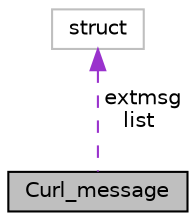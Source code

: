 digraph "Curl_message"
{
  edge [fontname="Helvetica",fontsize="10",labelfontname="Helvetica",labelfontsize="10"];
  node [fontname="Helvetica",fontsize="10",shape=record];
  Node1 [label="Curl_message",height=0.2,width=0.4,color="black", fillcolor="grey75", style="filled", fontcolor="black"];
  Node2 -> Node1 [dir="back",color="darkorchid3",fontsize="10",style="dashed",label=" extmsg\nlist" ,fontname="Helvetica"];
  Node2 [label="struct",height=0.2,width=0.4,color="grey75", fillcolor="white", style="filled"];
}
